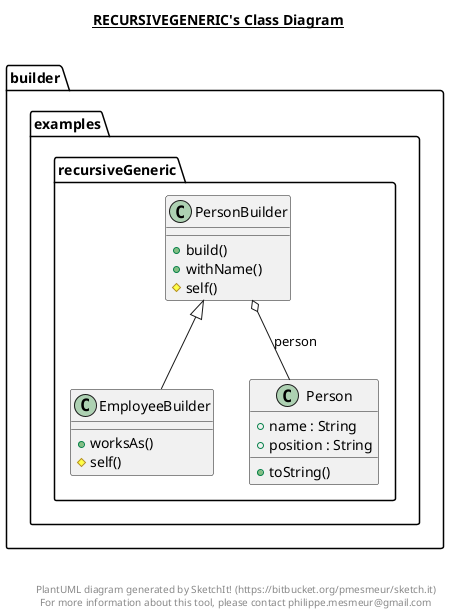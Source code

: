 @startuml

title __RECURSIVEGENERIC's Class Diagram__\n

  namespace builder.examples.recursiveGeneric {
    class builder.examples.recursiveGeneric.EmployeeBuilder {
        + worksAs()
        # self()
    }
  }
  

  namespace builder.examples.recursiveGeneric {
    class builder.examples.recursiveGeneric.Person {
        + name : String
        + position : String
        + toString()
    }
  }
  

  namespace builder.examples.recursiveGeneric {
    class builder.examples.recursiveGeneric.PersonBuilder {
        + build()
        + withName()
        # self()
    }
  }
  

  builder.examples.recursiveGeneric.EmployeeBuilder -up-|> builder.examples.recursiveGeneric.PersonBuilder
  builder.examples.recursiveGeneric.PersonBuilder o-- builder.examples.recursiveGeneric.Person : person


right footer


PlantUML diagram generated by SketchIt! (https://bitbucket.org/pmesmeur/sketch.it)
For more information about this tool, please contact philippe.mesmeur@gmail.com
endfooter

@enduml
